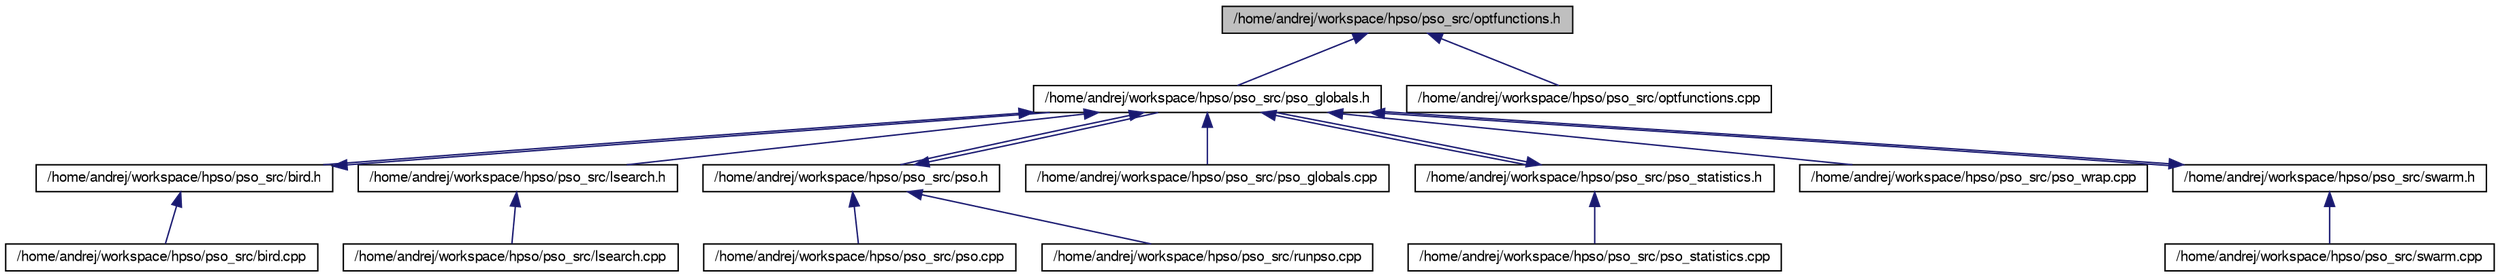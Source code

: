 digraph G
{
  bgcolor="transparent";
  edge [fontname="FreeSans",fontsize=10,labelfontname="FreeSans",labelfontsize=10];
  node [fontname="FreeSans",fontsize=10,shape=record];
  Node1 [label="/home/andrej/workspace/hpso/pso_src/optfunctions.h",height=0.2,width=0.4,color="black", fillcolor="grey75", style="filled" fontcolor="black"];
  Node1 -> Node2 [dir=back,color="midnightblue",fontsize=10,style="solid"];
  Node2 [label="/home/andrej/workspace/hpso/pso_src/pso_globals.h",height=0.2,width=0.4,color="black",URL="$pso__globals_8h.html"];
  Node2 -> Node3 [dir=back,color="midnightblue",fontsize=10,style="solid"];
  Node3 [label="/home/andrej/workspace/hpso/pso_src/bird.h",height=0.2,width=0.4,color="black",URL="$bird_8h.html"];
  Node3 -> Node4 [dir=back,color="midnightblue",fontsize=10,style="solid"];
  Node4 [label="/home/andrej/workspace/hpso/pso_src/bird.cpp",height=0.2,width=0.4,color="black",URL="$bird_8cpp.html"];
  Node3 -> Node2 [dir=back,color="midnightblue",fontsize=10,style="solid"];
  Node2 -> Node5 [dir=back,color="midnightblue",fontsize=10,style="solid"];
  Node5 [label="/home/andrej/workspace/hpso/pso_src/lsearch.h",height=0.2,width=0.4,color="black",URL="$lsearch_8h.html"];
  Node5 -> Node6 [dir=back,color="midnightblue",fontsize=10,style="solid"];
  Node6 [label="/home/andrej/workspace/hpso/pso_src/lsearch.cpp",height=0.2,width=0.4,color="black",URL="$lsearch_8cpp.html"];
  Node2 -> Node7 [dir=back,color="midnightblue",fontsize=10,style="solid"];
  Node7 [label="/home/andrej/workspace/hpso/pso_src/pso.h",height=0.2,width=0.4,color="black",URL="$pso_8h.html"];
  Node7 -> Node2 [dir=back,color="midnightblue",fontsize=10,style="solid"];
  Node7 -> Node8 [dir=back,color="midnightblue",fontsize=10,style="solid"];
  Node8 [label="/home/andrej/workspace/hpso/pso_src/pso.cpp",height=0.2,width=0.4,color="black",URL="$pso_8cpp.html"];
  Node7 -> Node9 [dir=back,color="midnightblue",fontsize=10,style="solid"];
  Node9 [label="/home/andrej/workspace/hpso/pso_src/runpso.cpp",height=0.2,width=0.4,color="black",URL="$runpso_8cpp.html"];
  Node2 -> Node10 [dir=back,color="midnightblue",fontsize=10,style="solid"];
  Node10 [label="/home/andrej/workspace/hpso/pso_src/pso_globals.cpp",height=0.2,width=0.4,color="black",URL="$pso__globals_8cpp.html"];
  Node2 -> Node11 [dir=back,color="midnightblue",fontsize=10,style="solid"];
  Node11 [label="/home/andrej/workspace/hpso/pso_src/pso_statistics.h",height=0.2,width=0.4,color="black",URL="$pso__statistics_8h.html"];
  Node11 -> Node2 [dir=back,color="midnightblue",fontsize=10,style="solid"];
  Node11 -> Node12 [dir=back,color="midnightblue",fontsize=10,style="solid"];
  Node12 [label="/home/andrej/workspace/hpso/pso_src/pso_statistics.cpp",height=0.2,width=0.4,color="black",URL="$pso__statistics_8cpp.html"];
  Node2 -> Node13 [dir=back,color="midnightblue",fontsize=10,style="solid"];
  Node13 [label="/home/andrej/workspace/hpso/pso_src/pso_wrap.cpp",height=0.2,width=0.4,color="black",URL="$pso__wrap_8cpp.html"];
  Node2 -> Node14 [dir=back,color="midnightblue",fontsize=10,style="solid"];
  Node14 [label="/home/andrej/workspace/hpso/pso_src/swarm.h",height=0.2,width=0.4,color="black",URL="$swarm_8h.html"];
  Node14 -> Node2 [dir=back,color="midnightblue",fontsize=10,style="solid"];
  Node14 -> Node15 [dir=back,color="midnightblue",fontsize=10,style="solid"];
  Node15 [label="/home/andrej/workspace/hpso/pso_src/swarm.cpp",height=0.2,width=0.4,color="black",URL="$swarm_8cpp.html"];
  Node1 -> Node16 [dir=back,color="midnightblue",fontsize=10,style="solid"];
  Node16 [label="/home/andrej/workspace/hpso/pso_src/optfunctions.cpp",height=0.2,width=0.4,color="black",URL="$optfunctions_8cpp.html"];
}
